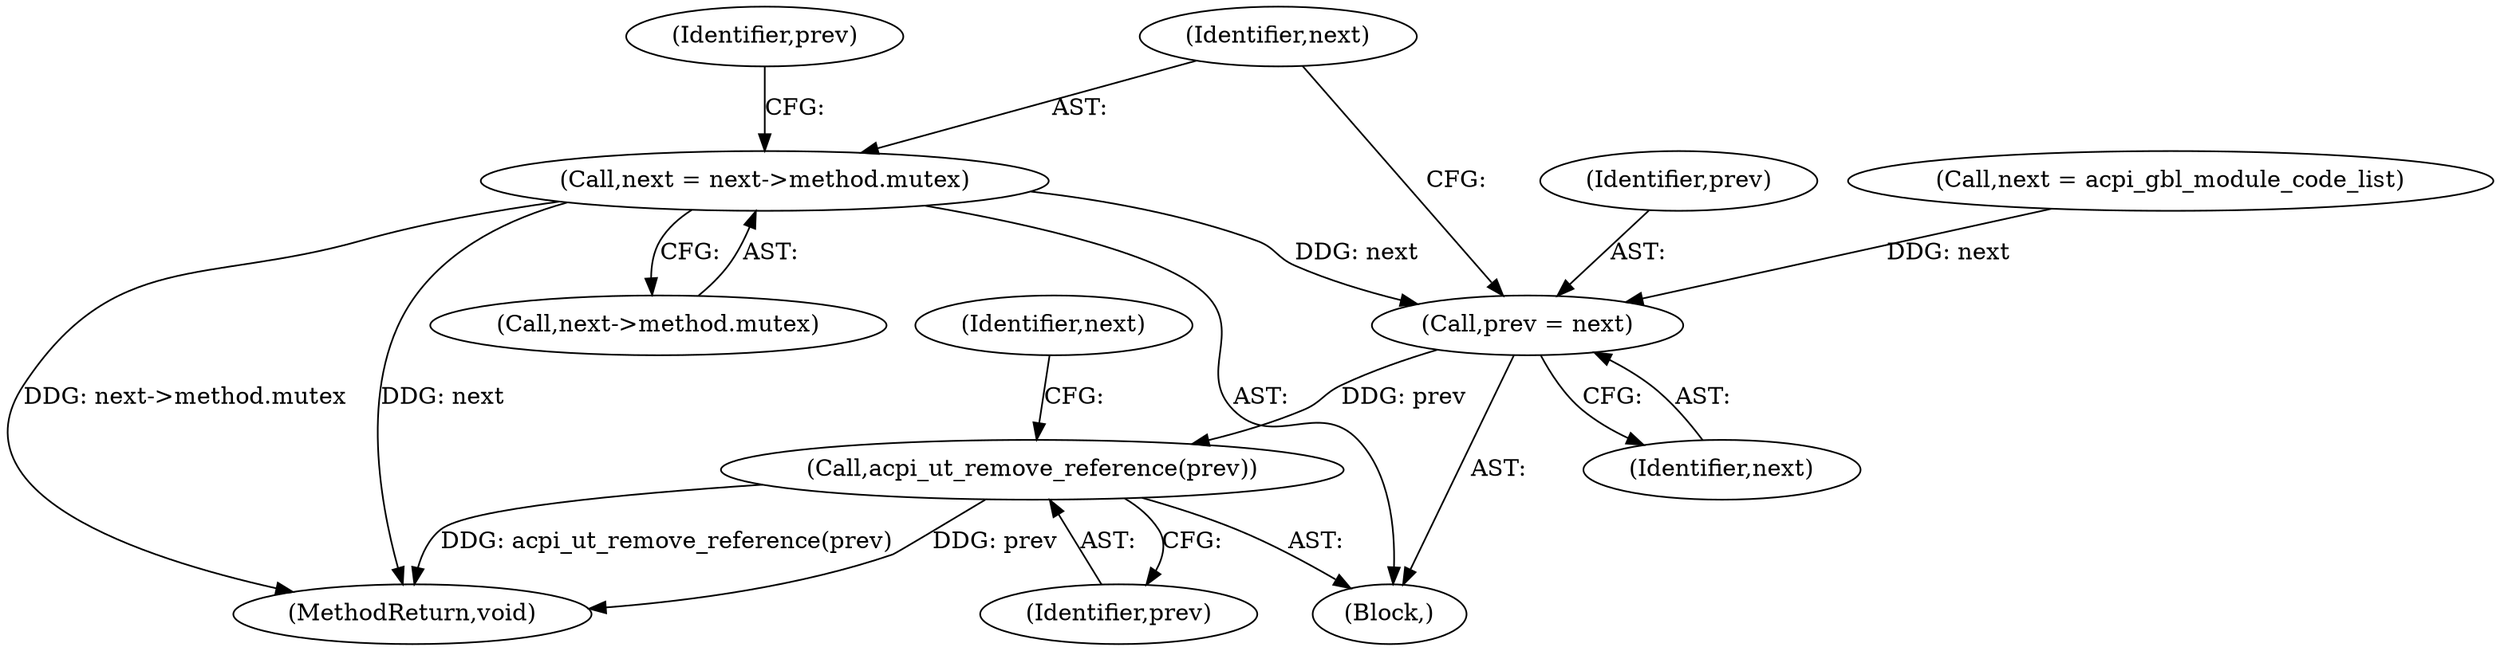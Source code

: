 digraph "0_linux_3b2d69114fefa474fca542e51119036dceb4aa6f@API" {
"1000121" [label="(Call,next = next->method.mutex)"];
"1000118" [label="(Call,prev = next)"];
"1000135" [label="(Call,acpi_ut_remove_reference(prev))"];
"1000116" [label="(Identifier,next)"];
"1000117" [label="(Block,)"];
"1000122" [label="(Identifier,next)"];
"1000136" [label="(Identifier,prev)"];
"1000119" [label="(Identifier,prev)"];
"1000135" [label="(Call,acpi_ut_remove_reference(prev))"];
"1000159" [label="(MethodReturn,void)"];
"1000121" [label="(Call,next = next->method.mutex)"];
"1000120" [label="(Identifier,next)"];
"1000112" [label="(Call,next = acpi_gbl_module_code_list)"];
"1000131" [label="(Identifier,prev)"];
"1000118" [label="(Call,prev = next)"];
"1000123" [label="(Call,next->method.mutex)"];
"1000121" -> "1000117"  [label="AST: "];
"1000121" -> "1000123"  [label="CFG: "];
"1000122" -> "1000121"  [label="AST: "];
"1000123" -> "1000121"  [label="AST: "];
"1000131" -> "1000121"  [label="CFG: "];
"1000121" -> "1000159"  [label="DDG: next->method.mutex"];
"1000121" -> "1000159"  [label="DDG: next"];
"1000121" -> "1000118"  [label="DDG: next"];
"1000118" -> "1000117"  [label="AST: "];
"1000118" -> "1000120"  [label="CFG: "];
"1000119" -> "1000118"  [label="AST: "];
"1000120" -> "1000118"  [label="AST: "];
"1000122" -> "1000118"  [label="CFG: "];
"1000112" -> "1000118"  [label="DDG: next"];
"1000118" -> "1000135"  [label="DDG: prev"];
"1000135" -> "1000117"  [label="AST: "];
"1000135" -> "1000136"  [label="CFG: "];
"1000136" -> "1000135"  [label="AST: "];
"1000116" -> "1000135"  [label="CFG: "];
"1000135" -> "1000159"  [label="DDG: acpi_ut_remove_reference(prev)"];
"1000135" -> "1000159"  [label="DDG: prev"];
}
